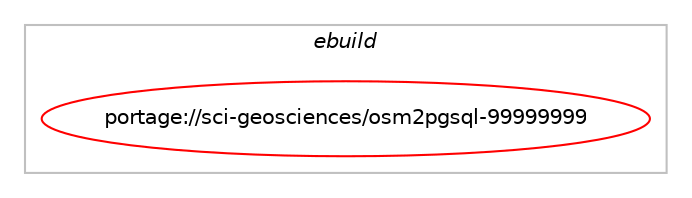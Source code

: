 digraph prolog {

# *************
# Graph options
# *************

newrank=true;
concentrate=true;
compound=true;
graph [rankdir=LR,fontname=Helvetica,fontsize=10,ranksep=1.5];#, ranksep=2.5, nodesep=0.2];
edge  [arrowhead=vee];
node  [fontname=Helvetica,fontsize=10];

# **********
# The ebuild
# **********

subgraph cluster_leftcol {
color=gray;
label=<<i>ebuild</i>>;
id [label="portage://sci-geosciences/osm2pgsql-99999999", color=red, width=4, href="../sci-geosciences/osm2pgsql-99999999.svg"];
}

# ****************
# The dependencies
# ****************

subgraph cluster_midcol {
color=gray;
label=<<i>dependencies</i>>;
subgraph cluster_compile {
fillcolor="#eeeeee";
style=filled;
label=<<i>compile</i>>;
# *** BEGIN UNKNOWN DEPENDENCY TYPE (TODO) ***
# id -> equal(use_conditional_group(positive,lua,portage://sci-geosciences/osm2pgsql-99999999,[use_conditional_group(positive,lua_single_target_luajit,portage://sci-geosciences/osm2pgsql-99999999,[package_dependency(portage://sci-geosciences/osm2pgsql-99999999,install,no,dev-lang,luajit,none,[,,],any_same_slot,[])]),use_conditional_group(positive,lua_single_target_lua5-1,portage://sci-geosciences/osm2pgsql-99999999,[package_dependency(portage://sci-geosciences/osm2pgsql-99999999,install,no,dev-lang,lua,none,[,,],[slot(5.1)],[])]),use_conditional_group(positive,lua_single_target_lua5-3,portage://sci-geosciences/osm2pgsql-99999999,[package_dependency(portage://sci-geosciences/osm2pgsql-99999999,install,no,dev-lang,lua,none,[,,],[slot(5.3)],[])]),use_conditional_group(positive,lua_single_target_lua5-4,portage://sci-geosciences/osm2pgsql-99999999,[package_dependency(portage://sci-geosciences/osm2pgsql-99999999,install,no,dev-lang,lua,none,[,,],[slot(5.4)],[])])]))
# *** END UNKNOWN DEPENDENCY TYPE (TODO) ***

# *** BEGIN UNKNOWN DEPENDENCY TYPE (TODO) ***
# id -> equal(package_dependency(portage://sci-geosciences/osm2pgsql-99999999,install,no,app-arch,bzip2,none,[,,],[],[]))
# *** END UNKNOWN DEPENDENCY TYPE (TODO) ***

# *** BEGIN UNKNOWN DEPENDENCY TYPE (TODO) ***
# id -> equal(package_dependency(portage://sci-geosciences/osm2pgsql-99999999,install,no,dev-cpp,nlohmann_json,none,[,,],[],[]))
# *** END UNKNOWN DEPENDENCY TYPE (TODO) ***

# *** BEGIN UNKNOWN DEPENDENCY TYPE (TODO) ***
# id -> equal(package_dependency(portage://sci-geosciences/osm2pgsql-99999999,install,no,dev-db,postgresql,none,[,,],any_same_slot,[]))
# *** END UNKNOWN DEPENDENCY TYPE (TODO) ***

# *** BEGIN UNKNOWN DEPENDENCY TYPE (TODO) ***
# id -> equal(package_dependency(portage://sci-geosciences/osm2pgsql-99999999,install,no,dev-libs,boost,none,[,,],any_same_slot,[]))
# *** END UNKNOWN DEPENDENCY TYPE (TODO) ***

# *** BEGIN UNKNOWN DEPENDENCY TYPE (TODO) ***
# id -> equal(package_dependency(portage://sci-geosciences/osm2pgsql-99999999,install,no,dev-libs,expat,none,[,,],[],[]))
# *** END UNKNOWN DEPENDENCY TYPE (TODO) ***

# *** BEGIN UNKNOWN DEPENDENCY TYPE (TODO) ***
# id -> equal(package_dependency(portage://sci-geosciences/osm2pgsql-99999999,install,no,sci-libs,proj,none,[,,],any_same_slot,[]))
# *** END UNKNOWN DEPENDENCY TYPE (TODO) ***

# *** BEGIN UNKNOWN DEPENDENCY TYPE (TODO) ***
# id -> equal(package_dependency(portage://sci-geosciences/osm2pgsql-99999999,install,no,sys-libs,zlib,none,[,,],[],[]))
# *** END UNKNOWN DEPENDENCY TYPE (TODO) ***

}
subgraph cluster_compileandrun {
fillcolor="#eeeeee";
style=filled;
label=<<i>compile and run</i>>;
}
subgraph cluster_run {
fillcolor="#eeeeee";
style=filled;
label=<<i>run</i>>;
# *** BEGIN UNKNOWN DEPENDENCY TYPE (TODO) ***
# id -> equal(use_conditional_group(positive,lua,portage://sci-geosciences/osm2pgsql-99999999,[use_conditional_group(positive,lua_single_target_luajit,portage://sci-geosciences/osm2pgsql-99999999,[package_dependency(portage://sci-geosciences/osm2pgsql-99999999,run,no,dev-lang,luajit,none,[,,],any_same_slot,[])]),use_conditional_group(positive,lua_single_target_lua5-1,portage://sci-geosciences/osm2pgsql-99999999,[package_dependency(portage://sci-geosciences/osm2pgsql-99999999,run,no,dev-lang,lua,none,[,,],[slot(5.1)],[])]),use_conditional_group(positive,lua_single_target_lua5-3,portage://sci-geosciences/osm2pgsql-99999999,[package_dependency(portage://sci-geosciences/osm2pgsql-99999999,run,no,dev-lang,lua,none,[,,],[slot(5.3)],[])]),use_conditional_group(positive,lua_single_target_lua5-4,portage://sci-geosciences/osm2pgsql-99999999,[package_dependency(portage://sci-geosciences/osm2pgsql-99999999,run,no,dev-lang,lua,none,[,,],[slot(5.4)],[])])]))
# *** END UNKNOWN DEPENDENCY TYPE (TODO) ***

# *** BEGIN UNKNOWN DEPENDENCY TYPE (TODO) ***
# id -> equal(package_dependency(portage://sci-geosciences/osm2pgsql-99999999,run,no,app-arch,bzip2,none,[,,],[],[]))
# *** END UNKNOWN DEPENDENCY TYPE (TODO) ***

# *** BEGIN UNKNOWN DEPENDENCY TYPE (TODO) ***
# id -> equal(package_dependency(portage://sci-geosciences/osm2pgsql-99999999,run,no,dev-db,postgis,none,[,,],[],[]))
# *** END UNKNOWN DEPENDENCY TYPE (TODO) ***

# *** BEGIN UNKNOWN DEPENDENCY TYPE (TODO) ***
# id -> equal(package_dependency(portage://sci-geosciences/osm2pgsql-99999999,run,no,dev-db,postgresql,none,[,,],any_same_slot,[]))
# *** END UNKNOWN DEPENDENCY TYPE (TODO) ***

# *** BEGIN UNKNOWN DEPENDENCY TYPE (TODO) ***
# id -> equal(package_dependency(portage://sci-geosciences/osm2pgsql-99999999,run,no,dev-libs,expat,none,[,,],[],[]))
# *** END UNKNOWN DEPENDENCY TYPE (TODO) ***

# *** BEGIN UNKNOWN DEPENDENCY TYPE (TODO) ***
# id -> equal(package_dependency(portage://sci-geosciences/osm2pgsql-99999999,run,no,sci-libs,proj,none,[,,],any_same_slot,[]))
# *** END UNKNOWN DEPENDENCY TYPE (TODO) ***

# *** BEGIN UNKNOWN DEPENDENCY TYPE (TODO) ***
# id -> equal(package_dependency(portage://sci-geosciences/osm2pgsql-99999999,run,no,sys-libs,zlib,none,[,,],[],[]))
# *** END UNKNOWN DEPENDENCY TYPE (TODO) ***

}
}

# **************
# The candidates
# **************

subgraph cluster_choices {
rank=same;
color=gray;
label=<<i>candidates</i>>;

}

}
